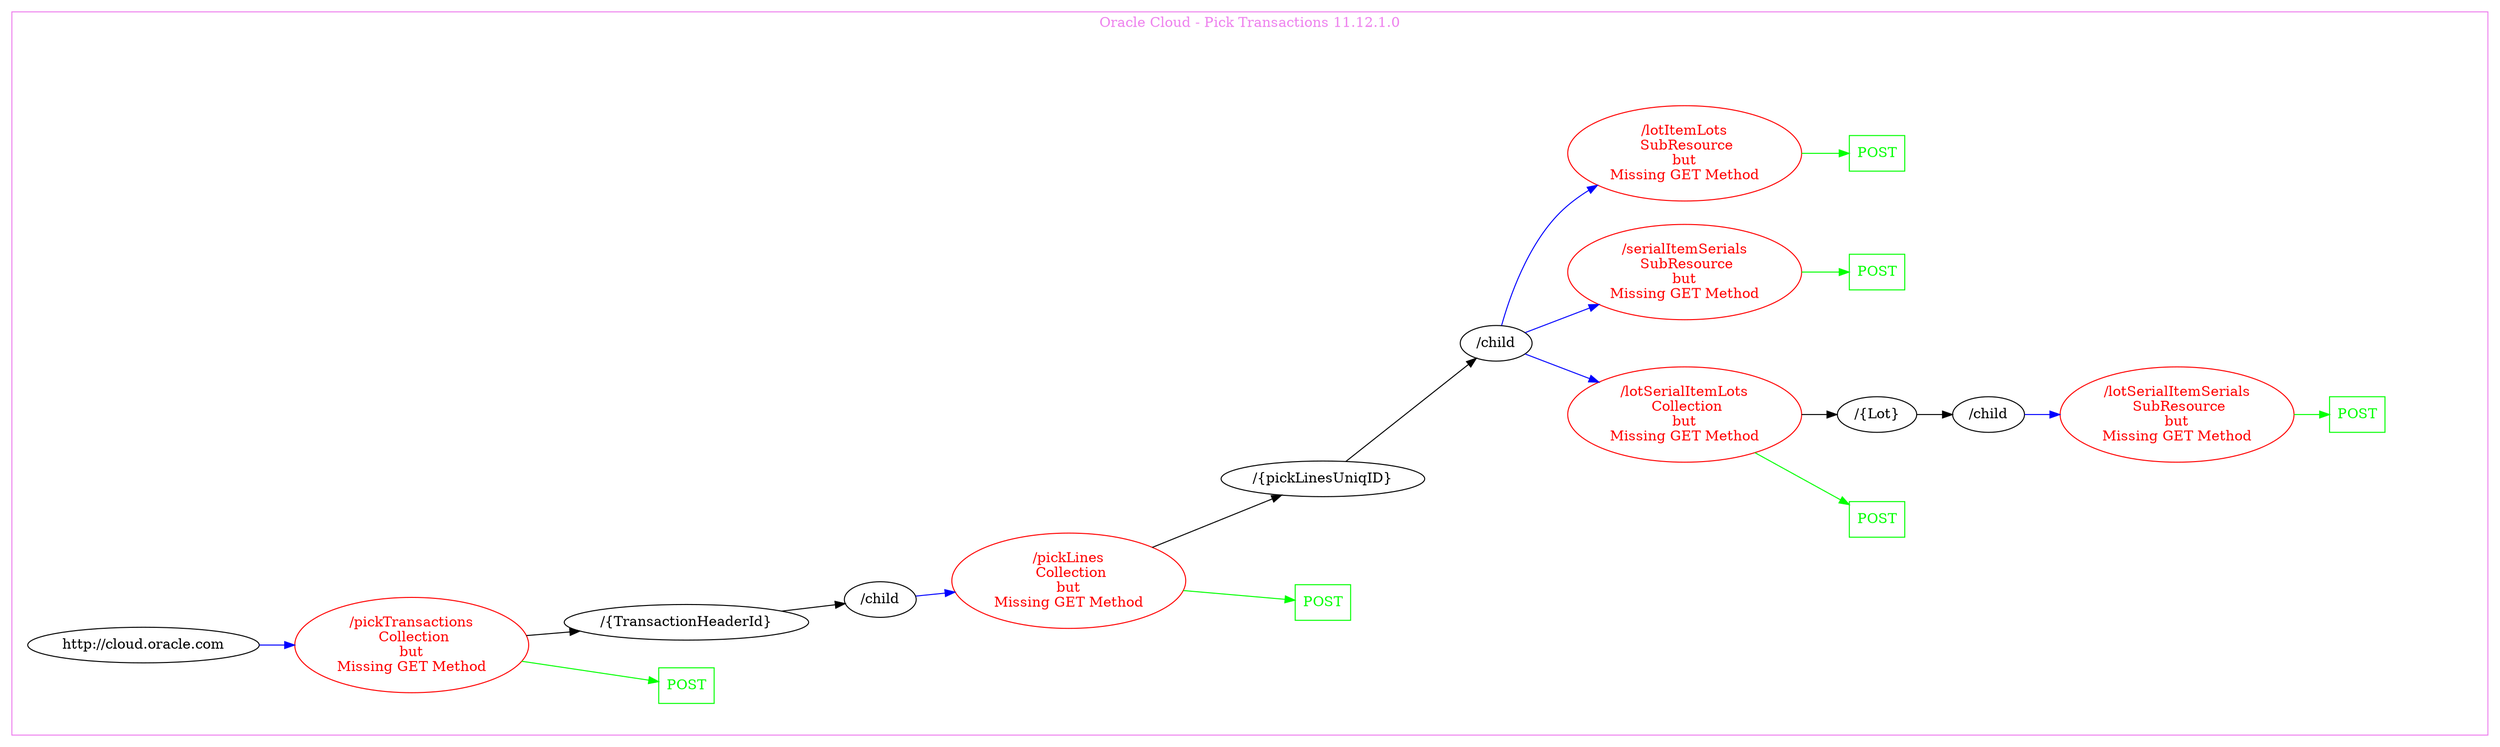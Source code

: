 digraph Cloud_Computing_REST_API {
rankdir="LR";
subgraph cluster_0 {
label="Oracle Cloud - Pick Transactions 11.12.1.0"
color=violet
fontcolor=violet
subgraph cluster_1 {
label=""
color=white
fontcolor=white
node1 [label="http://cloud.oracle.com", shape="ellipse", color="black", fontcolor="black"]
node1 -> node2 [color="blue", fontcolor="blue"]
subgraph cluster_2 {
label=""
color=white
fontcolor=white
node2 [label="/pickTransactions\n Collection\nbut\nMissing GET Method", shape="ellipse", color="red", fontcolor="red"]
node2 -> node3 [color="green", fontcolor="green"]
subgraph cluster_3 {
label=""
color=white
fontcolor=white
node3 [label="POST", shape="box", color="green", fontcolor="green"]
}
node2 -> node4 [color="black", fontcolor="black"]
subgraph cluster_4 {
label=""
color=white
fontcolor=white
node4 [label="/{TransactionHeaderId}", shape="ellipse", color="black", fontcolor="black"]
node4 -> node5 [color="black", fontcolor="black"]
subgraph cluster_5 {
label=""
color=white
fontcolor=white
node5 [label="/child", shape="ellipse", color="black", fontcolor="black"]
node5 -> node6 [color="blue", fontcolor="blue"]
subgraph cluster_6 {
label=""
color=white
fontcolor=white
node6 [label="/pickLines\n Collection\nbut\nMissing GET Method", shape="ellipse", color="red", fontcolor="red"]
node6 -> node7 [color="green", fontcolor="green"]
subgraph cluster_7 {
label=""
color=white
fontcolor=white
node7 [label="POST", shape="box", color="green", fontcolor="green"]
}
node6 -> node8 [color="black", fontcolor="black"]
subgraph cluster_8 {
label=""
color=white
fontcolor=white
node8 [label="/{pickLinesUniqID}", shape="ellipse", color="black", fontcolor="black"]
node8 -> node9 [color="black", fontcolor="black"]
subgraph cluster_9 {
label=""
color=white
fontcolor=white
node9 [label="/child", shape="ellipse", color="black", fontcolor="black"]
node9 -> node10 [color="blue", fontcolor="blue"]
subgraph cluster_10 {
label=""
color=white
fontcolor=white
node10 [label="/lotSerialItemLots\n Collection\nbut\nMissing GET Method", shape="ellipse", color="red", fontcolor="red"]
node10 -> node11 [color="green", fontcolor="green"]
subgraph cluster_11 {
label=""
color=white
fontcolor=white
node11 [label="POST", shape="box", color="green", fontcolor="green"]
}
node10 -> node12 [color="black", fontcolor="black"]
subgraph cluster_12 {
label=""
color=white
fontcolor=white
node12 [label="/{Lot}", shape="ellipse", color="black", fontcolor="black"]
node12 -> node13 [color="black", fontcolor="black"]
subgraph cluster_13 {
label=""
color=white
fontcolor=white
node13 [label="/child", shape="ellipse", color="black", fontcolor="black"]
node13 -> node14 [color="blue", fontcolor="blue"]
subgraph cluster_14 {
label=""
color=white
fontcolor=white
node14 [label="/lotSerialItemSerials\n SubResource\nbut\nMissing GET Method", shape="ellipse", color="red", fontcolor="red"]
node14 -> node15 [color="green", fontcolor="green"]
subgraph cluster_15 {
label=""
color=white
fontcolor=white
node15 [label="POST", shape="box", color="green", fontcolor="green"]
}
}
}
}
}
node9 -> node16 [color="blue", fontcolor="blue"]
subgraph cluster_16 {
label=""
color=white
fontcolor=white
node16 [label="/serialItemSerials\n SubResource\nbut\nMissing GET Method", shape="ellipse", color="red", fontcolor="red"]
node16 -> node17 [color="green", fontcolor="green"]
subgraph cluster_17 {
label=""
color=white
fontcolor=white
node17 [label="POST", shape="box", color="green", fontcolor="green"]
}
}
node9 -> node18 [color="blue", fontcolor="blue"]
subgraph cluster_18 {
label=""
color=white
fontcolor=white
node18 [label="/lotItemLots\n SubResource\nbut\nMissing GET Method", shape="ellipse", color="red", fontcolor="red"]
node18 -> node19 [color="green", fontcolor="green"]
subgraph cluster_19 {
label=""
color=white
fontcolor=white
node19 [label="POST", shape="box", color="green", fontcolor="green"]
}
}
}
}
}
}
}
}
}
}
}

